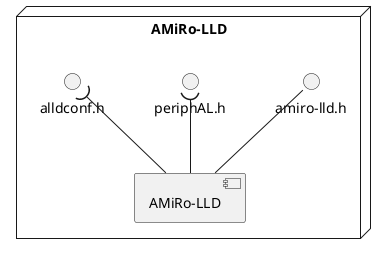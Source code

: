 /'
AMiRo-LLD is a compilation of low-level hardware drivers for the Autonomous Mini Robot (AMiRo) platform.
Copyright (C) 2016..2022  Thomas Schöpping et al.

This program is free software: you can redistribute it and/or modify
it under the terms of the GNU Lesser General Public License as published by
the Free Software Foundation, either version 3 of the License, or
(at your option) any later version.

This program is distributed in the hope that it will be useful,
but WITHOUT ANY WARRANTY; without even the implied warranty of
MERCHANTABILITY or FITNESS FOR A PARTICULAR PURPOSE.  See the
GNU Lesser General Public License for more details.

You should have received a copy of the GNU Lesser General Public License
along with this program.  If not, see <http://www.gnu.org/licenses/>.
'/

@startuml
skinparam componentStyle uml2

'-------------------------------------------------------------------------------
' AMiRo-LLD
'-------------------------------------------------------------------------------

node "AMiRo-LLD" as AMiRoLLD_node {
	interface alldconf.h
	interface periphAL.h
	interface "amiro-lld.h" as alldh

	component "AMiRo-LLD" as AMiRoLLD
	AMiRoLLD -up-( alldconf.h
	AMiRoLLD -up-( periphAL.h
	AMiRoLLD -up- alldh
}

@enduml

